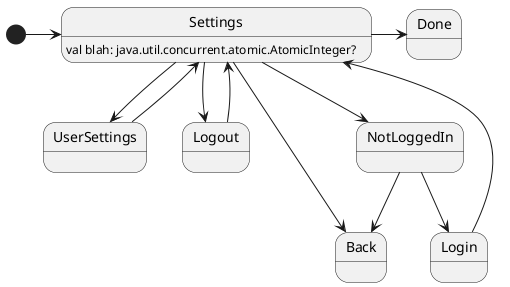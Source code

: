 @startuml

Settings : val blah: java.util.concurrent.atomic.AtomicInteger?

[*] -> Settings

Settings --> UserSettings
Settings --> Logout
Settings --> Back

Settings --> NotLoggedIn
UserSettings --> Settings

Logout --> Settings

NotLoggedIn --> Login
NotLoggedIn --> Back

Login --> Settings

Settings -> Done

@enduml
